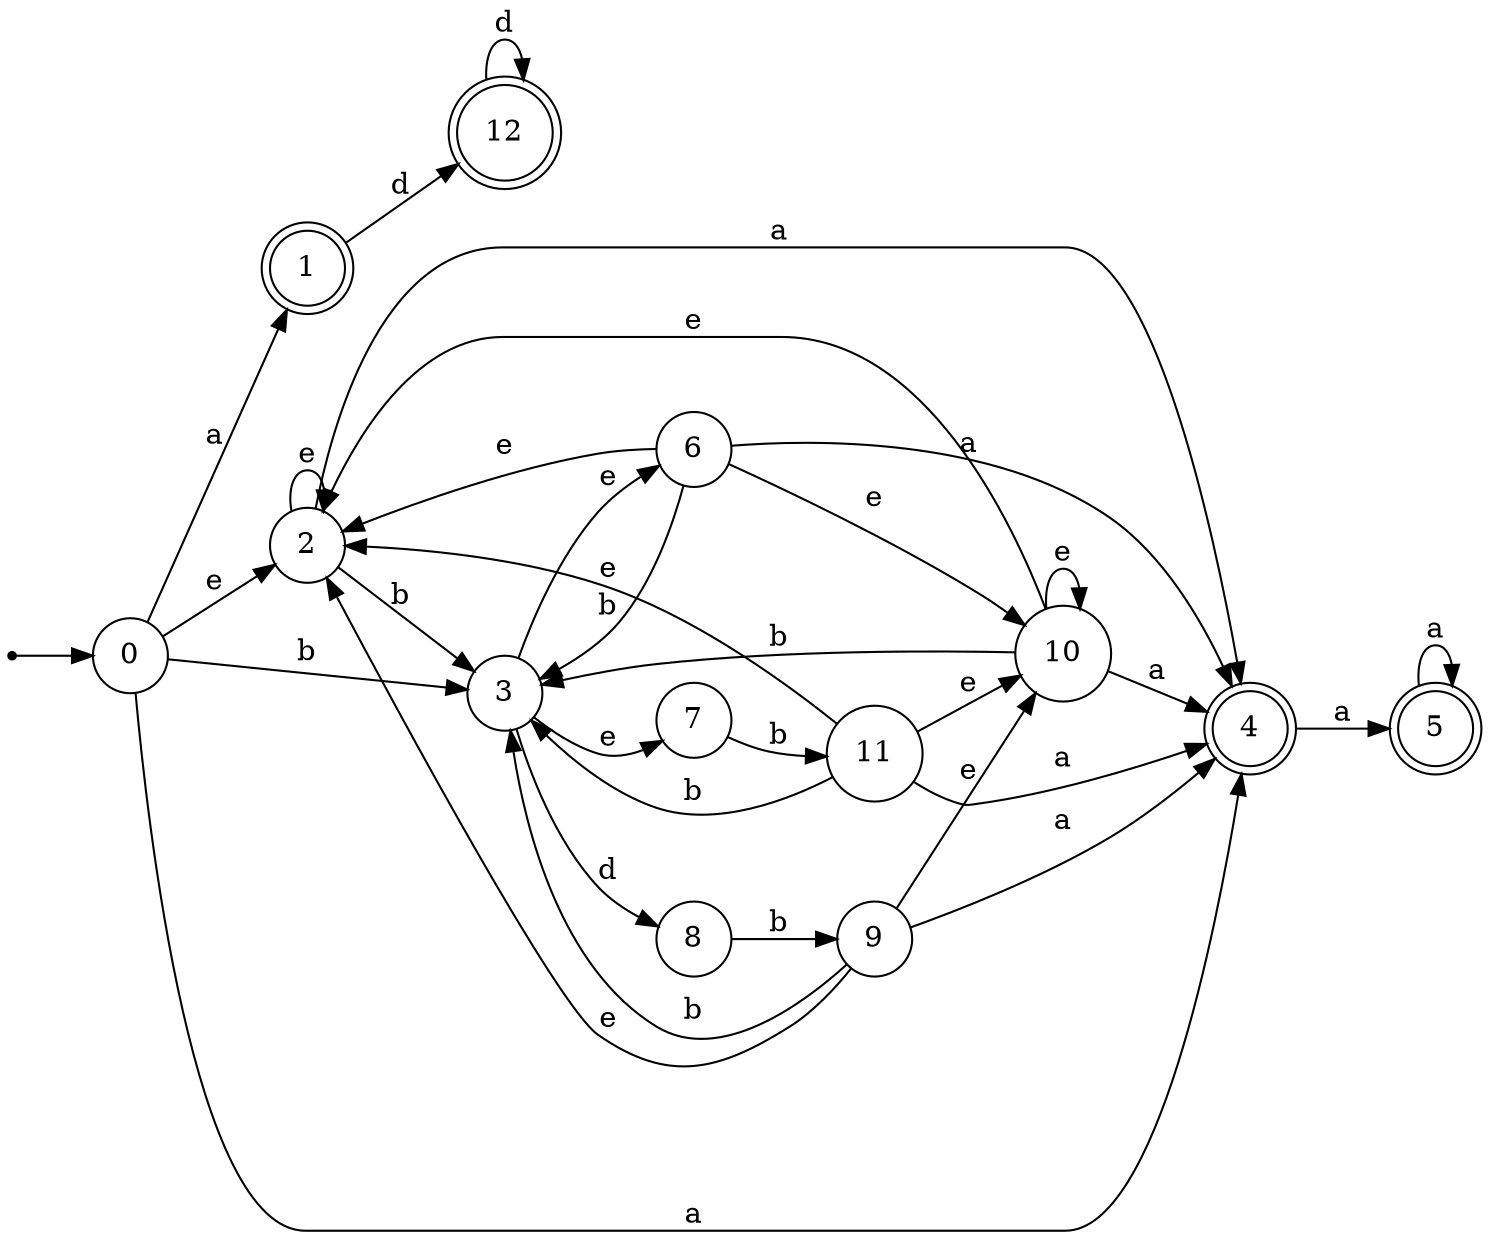 digraph finite_state_machine {
rankdir=LR;
size="20,20";
node [shape = point]; "dummy0"
node [shape = circle]; "0";
"dummy0" -> "0";
node [shape = doublecircle]; "1";node [shape = circle]; "2";
node [shape = circle]; "3";
node [shape = doublecircle]; "4";node [shape = doublecircle]; "5";node [shape = circle]; "6";
node [shape = circle]; "7";
node [shape = circle]; "8";
node [shape = circle]; "9";
node [shape = circle]; "10";
node [shape = circle]; "11";
node [shape = doublecircle]; "12";"0" -> "1" [label = "a"];
 "0" -> "4" [label = "a"];
 "0" -> "2" [label = "e"];
 "0" -> "3" [label = "b"];
 "4" -> "5" [label = "a"];
 "5" -> "5" [label = "a"];
 "3" -> "6" [label = "e"];
 "3" -> "7" [label = "e"];
 "3" -> "8" [label = "d"];
 "8" -> "9" [label = "b"];
 "9" -> "3" [label = "b"];
 "9" -> "10" [label = "e"];
 "9" -> "2" [label = "e"];
 "9" -> "4" [label = "a"];
 "10" -> "10" [label = "e"];
 "10" -> "2" [label = "e"];
 "10" -> "3" [label = "b"];
 "10" -> "4" [label = "a"];
 "7" -> "11" [label = "b"];
 "11" -> "3" [label = "b"];
 "11" -> "10" [label = "e"];
 "11" -> "2" [label = "e"];
 "11" -> "4" [label = "a"];
 "6" -> "3" [label = "b"];
 "6" -> "10" [label = "e"];
 "6" -> "2" [label = "e"];
 "6" -> "4" [label = "a"];
 "2" -> "2" [label = "e"];
 "2" -> "3" [label = "b"];
 "2" -> "4" [label = "a"];
 "1" -> "12" [label = "d"];
 "12" -> "12" [label = "d"];
 }
